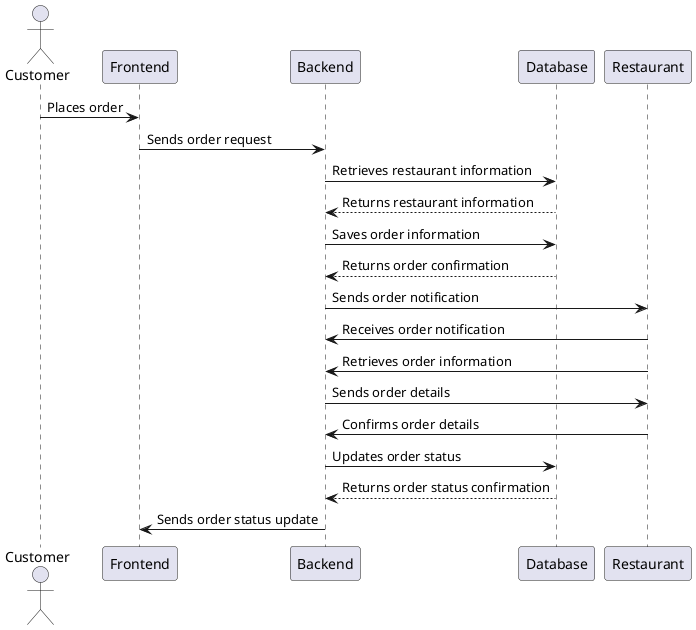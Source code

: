 @startuml
actor Customer
participant "Frontend" as Frontend
participant "Backend" as Backend
participant "Database" as Database
participant "Restaurant" as Restaurant

Customer -> Frontend: Places order
Frontend -> Backend: Sends order request
Backend -> Database: Retrieves restaurant information
Database --> Backend: Returns restaurant information
Backend -> Database: Saves order information
Database --> Backend: Returns order confirmation
Backend -> Restaurant: Sends order notification
Restaurant -> Backend: Receives order notification
Restaurant -> Backend: Retrieves order information
Backend -> Restaurant: Sends order details
Restaurant -> Backend: Confirms order details
Backend -> Database: Updates order status
Database --> Backend: Returns order status confirmation
Backend -> Frontend: Sends order status update
@enduml